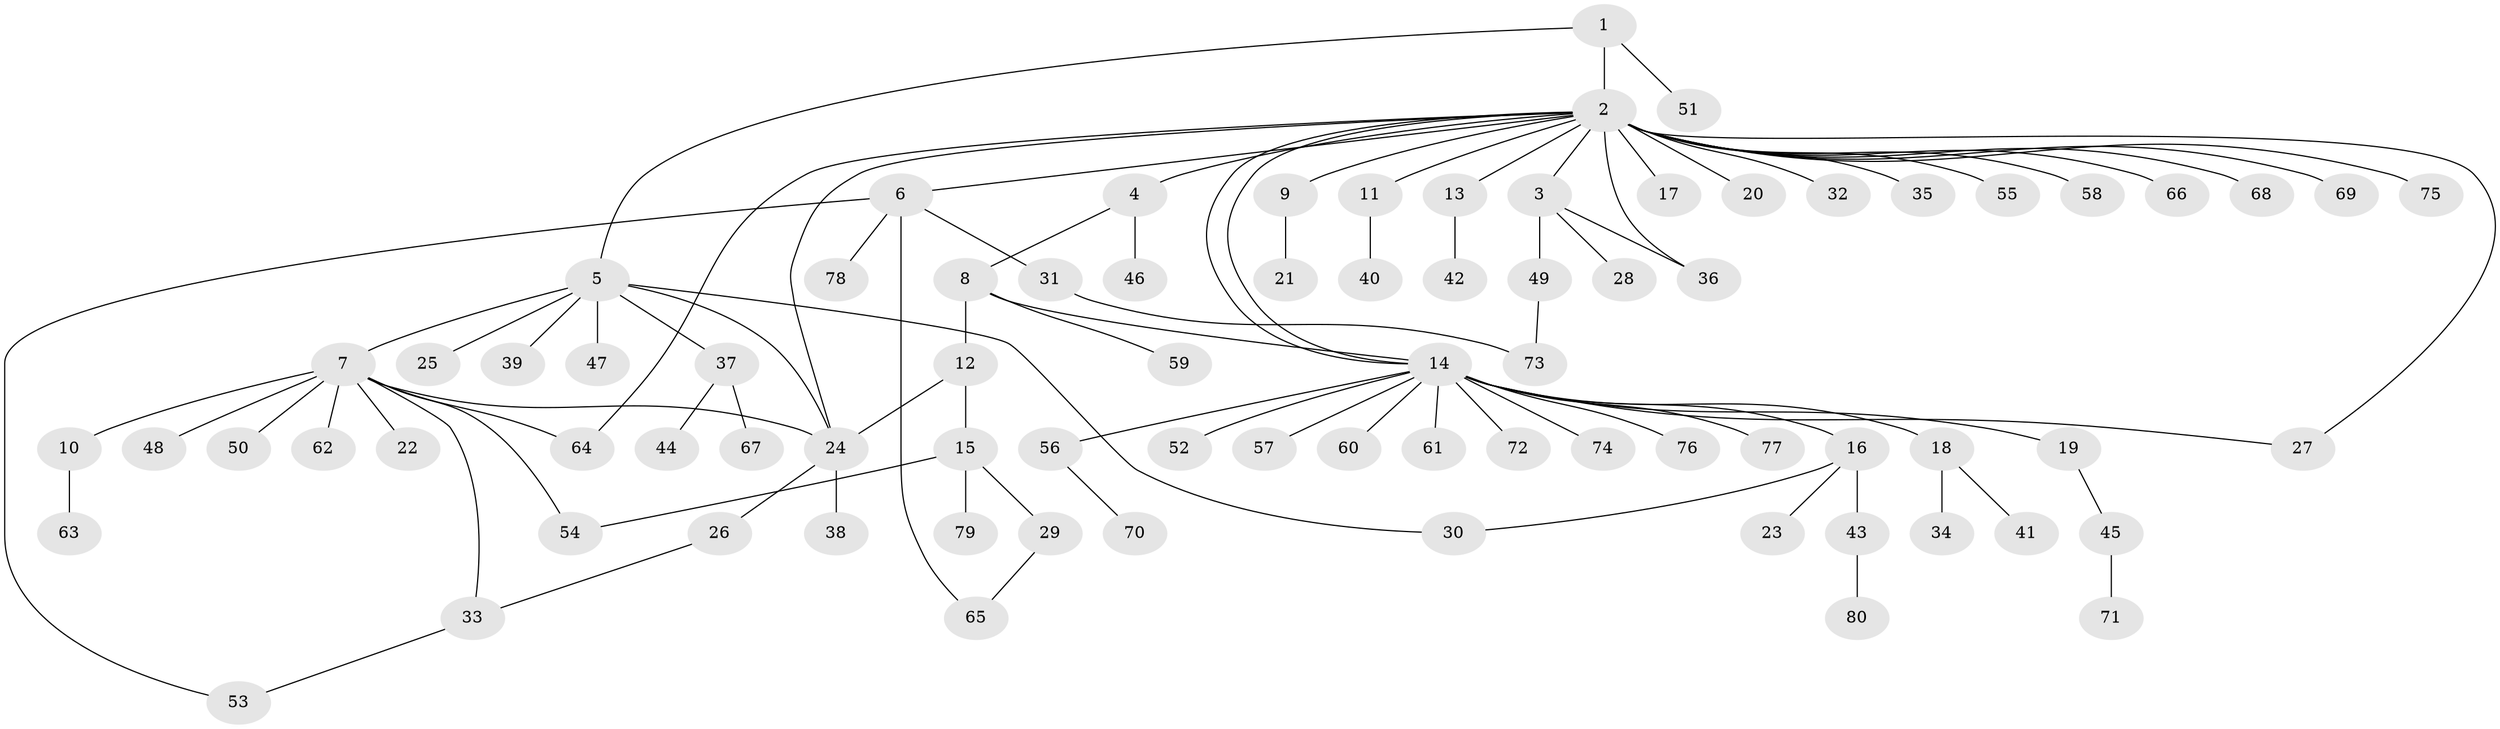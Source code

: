 // coarse degree distribution, {18: 0.017857142857142856, 1: 0.7321428571428571, 9: 0.017857142857142856, 16: 0.017857142857142856, 2: 0.14285714285714285, 3: 0.03571428571428571, 10: 0.017857142857142856, 4: 0.017857142857142856}
// Generated by graph-tools (version 1.1) at 2025/50/03/04/25 21:50:45]
// undirected, 80 vertices, 93 edges
graph export_dot {
graph [start="1"]
  node [color=gray90,style=filled];
  1;
  2;
  3;
  4;
  5;
  6;
  7;
  8;
  9;
  10;
  11;
  12;
  13;
  14;
  15;
  16;
  17;
  18;
  19;
  20;
  21;
  22;
  23;
  24;
  25;
  26;
  27;
  28;
  29;
  30;
  31;
  32;
  33;
  34;
  35;
  36;
  37;
  38;
  39;
  40;
  41;
  42;
  43;
  44;
  45;
  46;
  47;
  48;
  49;
  50;
  51;
  52;
  53;
  54;
  55;
  56;
  57;
  58;
  59;
  60;
  61;
  62;
  63;
  64;
  65;
  66;
  67;
  68;
  69;
  70;
  71;
  72;
  73;
  74;
  75;
  76;
  77;
  78;
  79;
  80;
  1 -- 2;
  1 -- 5;
  1 -- 51;
  2 -- 3;
  2 -- 4;
  2 -- 6;
  2 -- 9;
  2 -- 11;
  2 -- 13;
  2 -- 14;
  2 -- 14;
  2 -- 17;
  2 -- 20;
  2 -- 24;
  2 -- 27;
  2 -- 32;
  2 -- 35;
  2 -- 36;
  2 -- 55;
  2 -- 58;
  2 -- 64;
  2 -- 66;
  2 -- 68;
  2 -- 69;
  2 -- 75;
  3 -- 28;
  3 -- 36;
  3 -- 49;
  4 -- 8;
  4 -- 46;
  5 -- 7;
  5 -- 24;
  5 -- 25;
  5 -- 30;
  5 -- 37;
  5 -- 39;
  5 -- 47;
  6 -- 31;
  6 -- 53;
  6 -- 65;
  6 -- 78;
  7 -- 10;
  7 -- 22;
  7 -- 24;
  7 -- 33;
  7 -- 48;
  7 -- 50;
  7 -- 54;
  7 -- 62;
  7 -- 64;
  8 -- 12;
  8 -- 14;
  8 -- 59;
  9 -- 21;
  10 -- 63;
  11 -- 40;
  12 -- 15;
  12 -- 24;
  13 -- 42;
  14 -- 16;
  14 -- 18;
  14 -- 19;
  14 -- 27;
  14 -- 52;
  14 -- 56;
  14 -- 57;
  14 -- 60;
  14 -- 61;
  14 -- 72;
  14 -- 74;
  14 -- 76;
  14 -- 77;
  15 -- 29;
  15 -- 54;
  15 -- 79;
  16 -- 23;
  16 -- 30;
  16 -- 43;
  18 -- 34;
  18 -- 41;
  19 -- 45;
  24 -- 26;
  24 -- 38;
  26 -- 33;
  29 -- 65;
  31 -- 73;
  33 -- 53;
  37 -- 44;
  37 -- 67;
  43 -- 80;
  45 -- 71;
  49 -- 73;
  56 -- 70;
}
